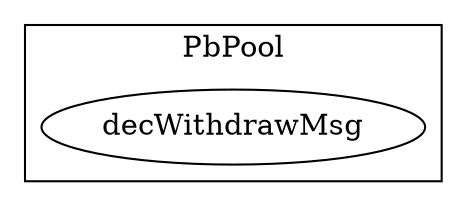strict digraph {
subgraph cluster_3638_PbPool {
label = "PbPool"
"3638_decWithdrawMsg" [label="decWithdrawMsg"]
}subgraph cluster_solidity {
label = "[Solidity]"
}
}